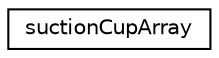 digraph "Graphical Class Hierarchy"
{
 // LATEX_PDF_SIZE
  edge [fontname="Helvetica",fontsize="10",labelfontname="Helvetica",labelfontsize="10"];
  node [fontname="Helvetica",fontsize="10",shape=record];
  rankdir="LR";
  Node0 [label="suctionCupArray",height=0.2,width=0.4,color="black", fillcolor="white", style="filled",URL="$structsuctionCupArray.html",tooltip="General Struct for Suction array grasp sample"];
}
